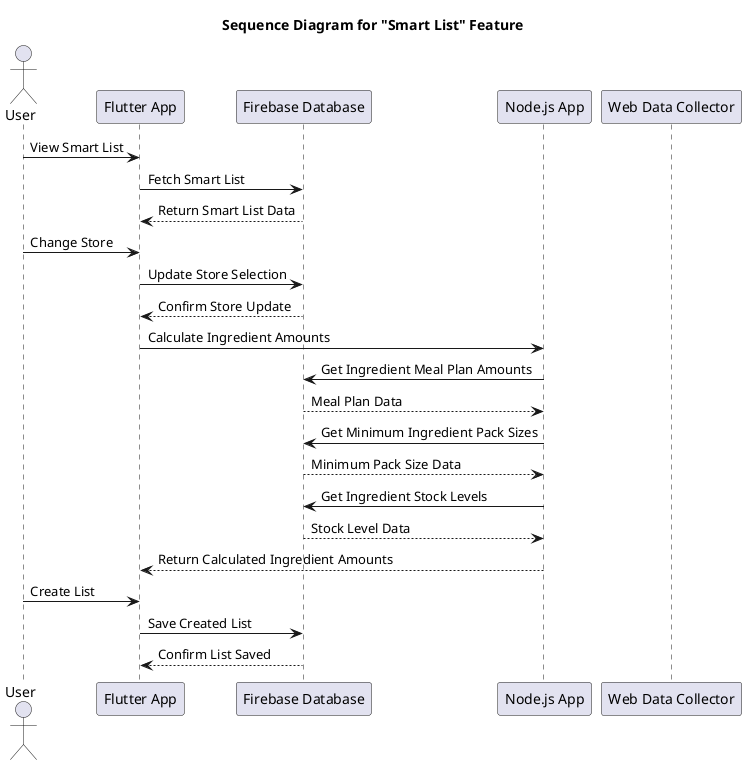 @startuml
title Sequence Diagram for "Smart List" Feature

actor User
participant "Flutter App" as App
participant "Firebase Database" as Firebase
participant "Node.js App" as Server
participant "Web Data Collector" as Scraper

User -> App: View Smart List
App -> Firebase: Fetch Smart List
Firebase --> App: Return Smart List Data

User -> App: Change Store
App -> Firebase: Update Store Selection
Firebase --> App: Confirm Store Update

App -> Server: Calculate Ingredient Amounts
Server -> Firebase: Get Ingredient Meal Plan Amounts
Firebase --> Server: Meal Plan Data

Server -> Firebase: Get Minimum Ingredient Pack Sizes
Firebase --> Server: Minimum Pack Size Data

Server -> Firebase: Get Ingredient Stock Levels
Firebase --> Server: Stock Level Data

Server --> App: Return Calculated Ingredient Amounts

User -> App: Create List
App -> Firebase: Save Created List
Firebase --> App: Confirm List Saved

@enduml
